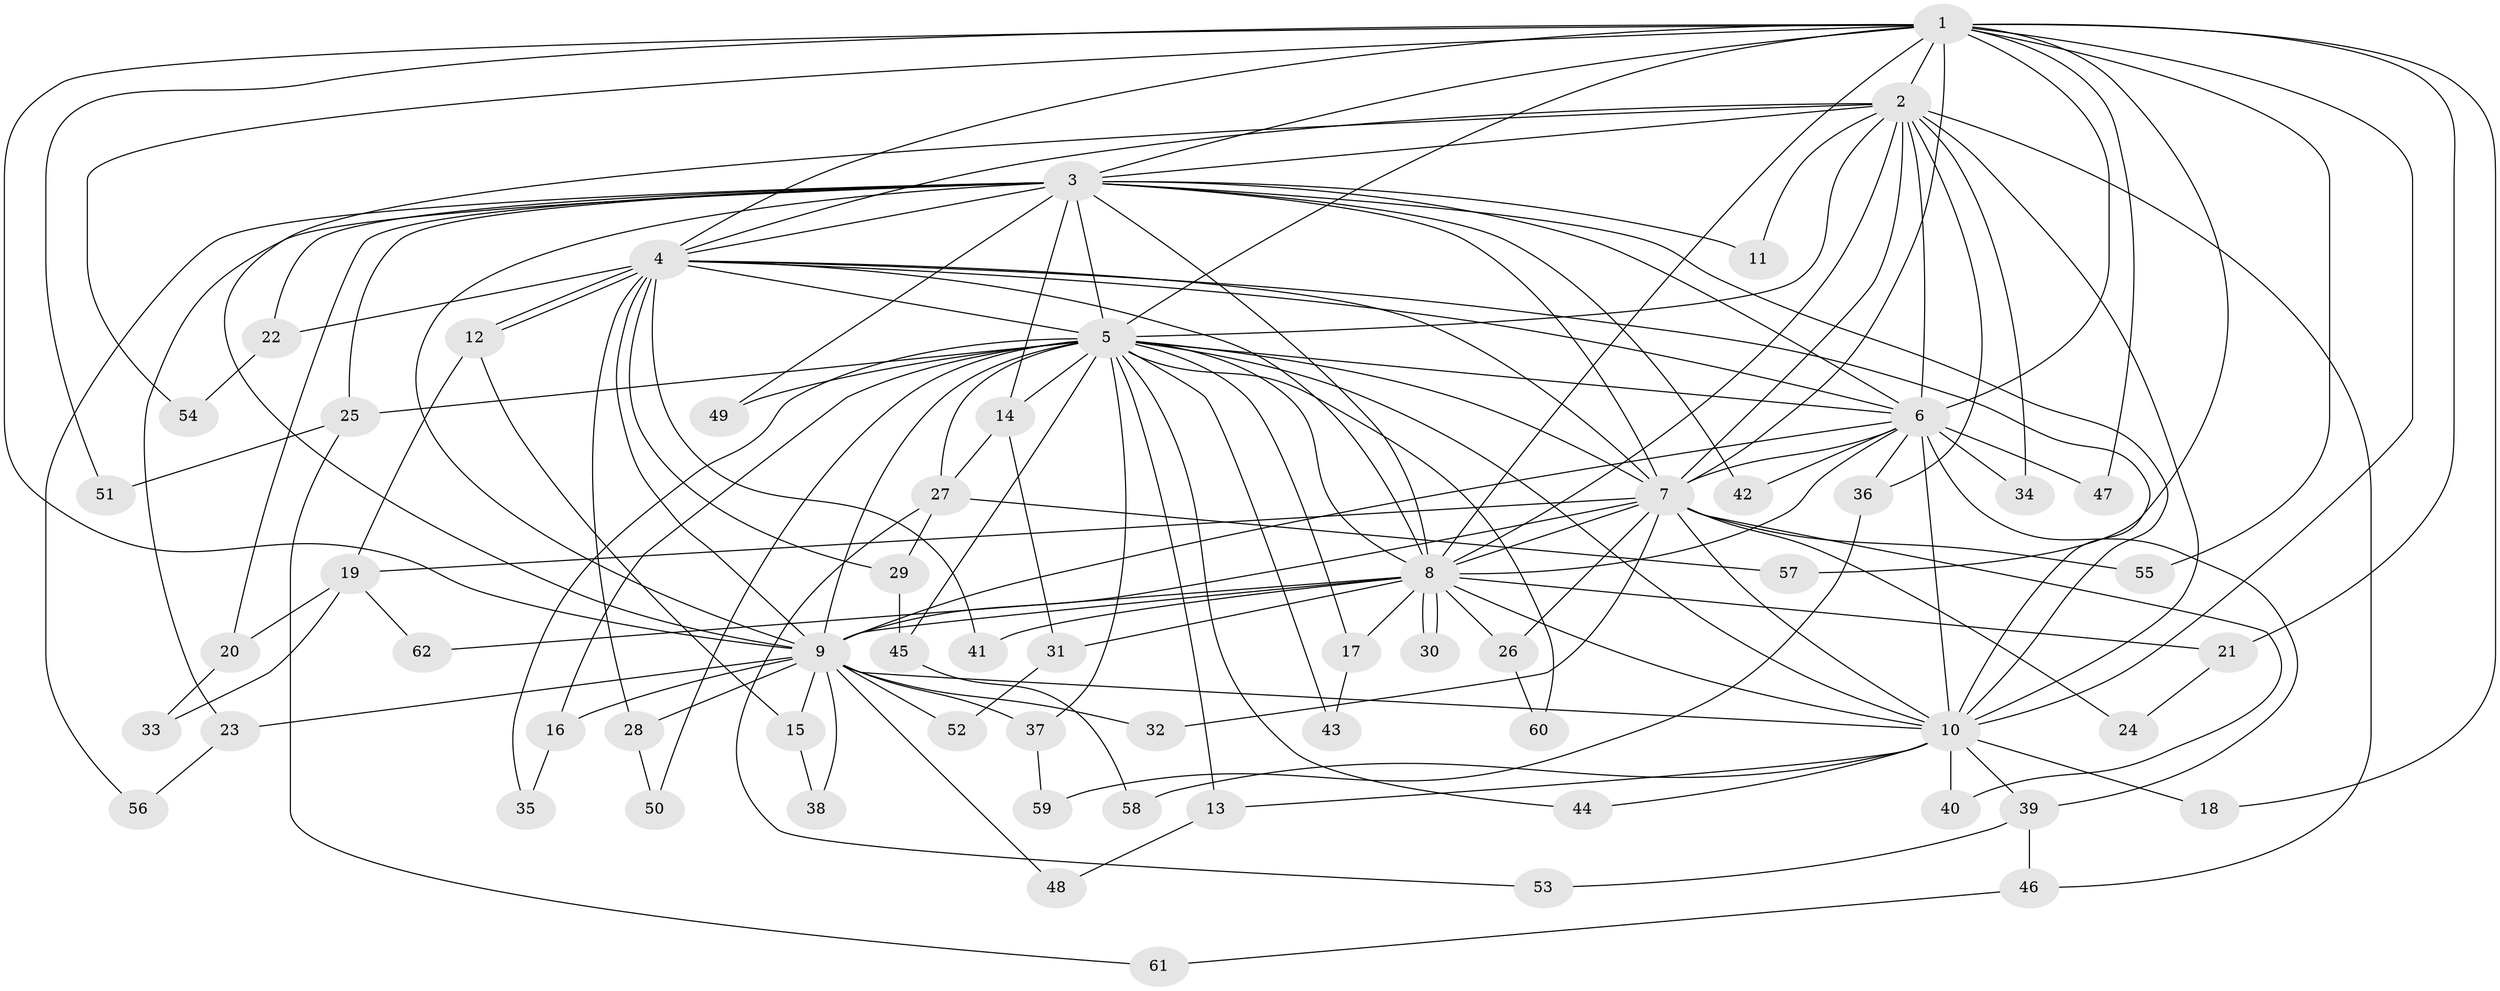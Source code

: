 // coarse degree distribution, {10: 0.08333333333333333, 7: 0.041666666666666664, 11: 0.08333333333333333, 16: 0.041666666666666664, 9: 0.041666666666666664, 2: 0.5833333333333334, 3: 0.041666666666666664, 4: 0.041666666666666664, 1: 0.041666666666666664}
// Generated by graph-tools (version 1.1) at 2025/17/03/04/25 18:17:31]
// undirected, 62 vertices, 149 edges
graph export_dot {
graph [start="1"]
  node [color=gray90,style=filled];
  1;
  2;
  3;
  4;
  5;
  6;
  7;
  8;
  9;
  10;
  11;
  12;
  13;
  14;
  15;
  16;
  17;
  18;
  19;
  20;
  21;
  22;
  23;
  24;
  25;
  26;
  27;
  28;
  29;
  30;
  31;
  32;
  33;
  34;
  35;
  36;
  37;
  38;
  39;
  40;
  41;
  42;
  43;
  44;
  45;
  46;
  47;
  48;
  49;
  50;
  51;
  52;
  53;
  54;
  55;
  56;
  57;
  58;
  59;
  60;
  61;
  62;
  1 -- 2;
  1 -- 3;
  1 -- 4;
  1 -- 5;
  1 -- 6;
  1 -- 7;
  1 -- 8;
  1 -- 9;
  1 -- 10;
  1 -- 18;
  1 -- 21;
  1 -- 47;
  1 -- 51;
  1 -- 54;
  1 -- 55;
  1 -- 57;
  2 -- 3;
  2 -- 4;
  2 -- 5;
  2 -- 6;
  2 -- 7;
  2 -- 8;
  2 -- 9;
  2 -- 10;
  2 -- 11;
  2 -- 34;
  2 -- 36;
  2 -- 46;
  3 -- 4;
  3 -- 5;
  3 -- 6;
  3 -- 7;
  3 -- 8;
  3 -- 9;
  3 -- 10;
  3 -- 11;
  3 -- 14;
  3 -- 20;
  3 -- 22;
  3 -- 23;
  3 -- 25;
  3 -- 42;
  3 -- 49;
  3 -- 56;
  4 -- 5;
  4 -- 6;
  4 -- 7;
  4 -- 8;
  4 -- 9;
  4 -- 10;
  4 -- 12;
  4 -- 12;
  4 -- 22;
  4 -- 28;
  4 -- 29;
  4 -- 41;
  5 -- 6;
  5 -- 7;
  5 -- 8;
  5 -- 9;
  5 -- 10;
  5 -- 13;
  5 -- 14;
  5 -- 16;
  5 -- 17;
  5 -- 25;
  5 -- 27;
  5 -- 35;
  5 -- 37;
  5 -- 43;
  5 -- 44;
  5 -- 45;
  5 -- 49;
  5 -- 50;
  5 -- 60;
  6 -- 7;
  6 -- 8;
  6 -- 9;
  6 -- 10;
  6 -- 34;
  6 -- 36;
  6 -- 39;
  6 -- 42;
  6 -- 47;
  7 -- 8;
  7 -- 9;
  7 -- 10;
  7 -- 19;
  7 -- 24;
  7 -- 26;
  7 -- 32;
  7 -- 40;
  7 -- 55;
  8 -- 9;
  8 -- 10;
  8 -- 17;
  8 -- 21;
  8 -- 26;
  8 -- 30;
  8 -- 30;
  8 -- 31;
  8 -- 41;
  8 -- 62;
  9 -- 10;
  9 -- 15;
  9 -- 16;
  9 -- 23;
  9 -- 28;
  9 -- 32;
  9 -- 37;
  9 -- 38;
  9 -- 48;
  9 -- 52;
  10 -- 13;
  10 -- 18;
  10 -- 39;
  10 -- 40;
  10 -- 44;
  10 -- 58;
  12 -- 15;
  12 -- 19;
  13 -- 48;
  14 -- 27;
  14 -- 31;
  15 -- 38;
  16 -- 35;
  17 -- 43;
  19 -- 20;
  19 -- 33;
  19 -- 62;
  20 -- 33;
  21 -- 24;
  22 -- 54;
  23 -- 56;
  25 -- 51;
  25 -- 61;
  26 -- 60;
  27 -- 29;
  27 -- 53;
  27 -- 57;
  28 -- 50;
  29 -- 45;
  31 -- 52;
  36 -- 59;
  37 -- 59;
  39 -- 46;
  39 -- 53;
  45 -- 58;
  46 -- 61;
}
